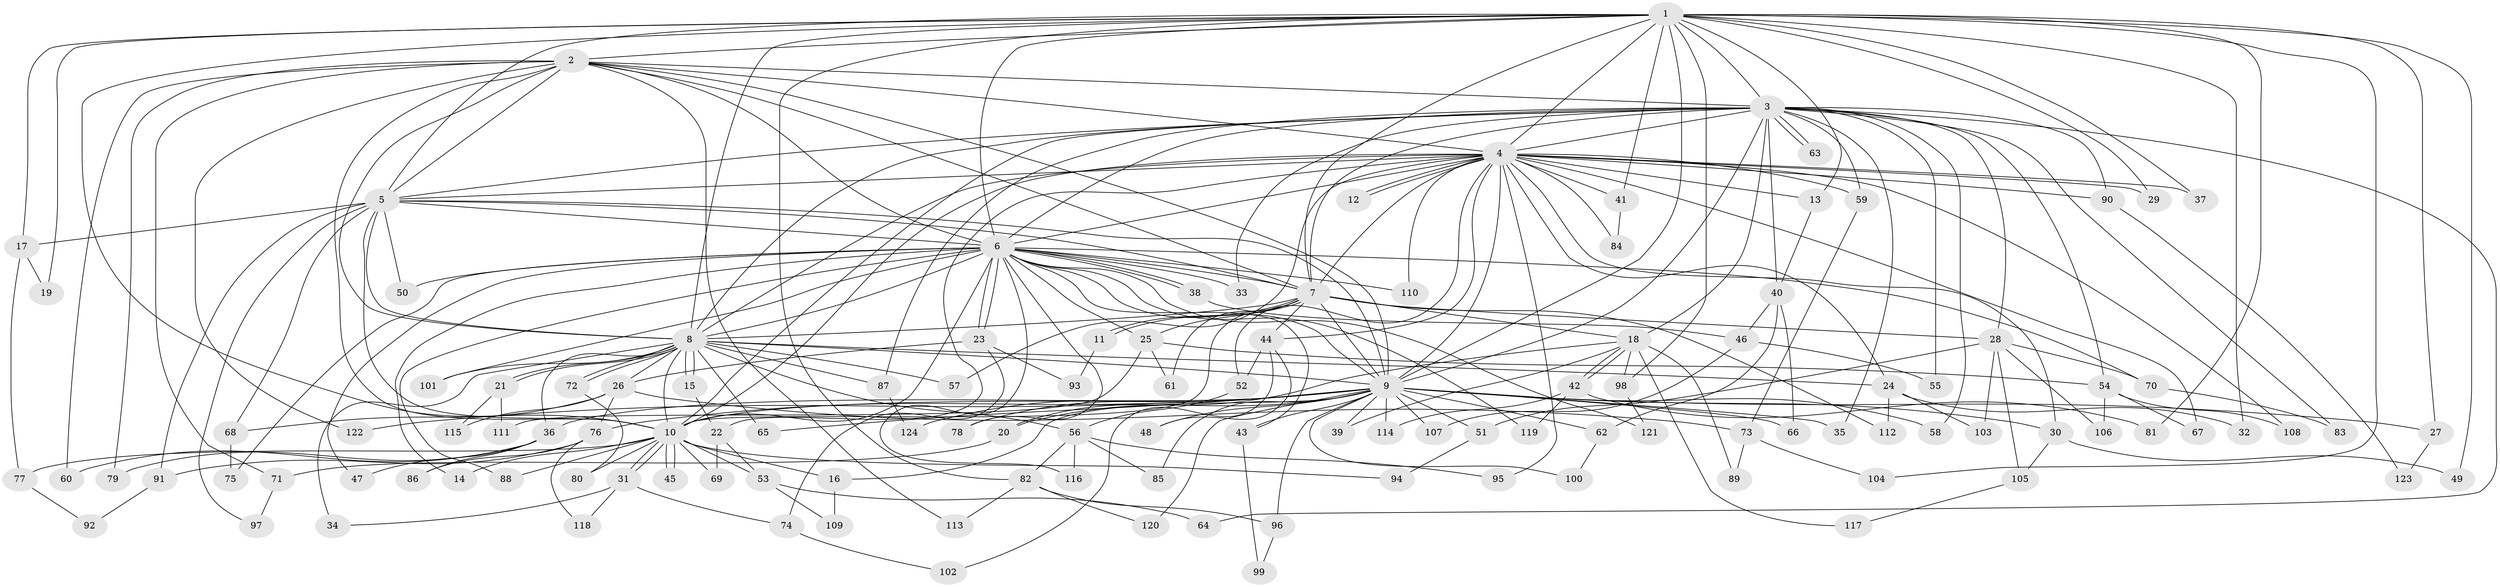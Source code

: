 // Generated by graph-tools (version 1.1) at 2025/14/03/09/25 04:14:13]
// undirected, 124 vertices, 273 edges
graph export_dot {
graph [start="1"]
  node [color=gray90,style=filled];
  1;
  2;
  3;
  4;
  5;
  6;
  7;
  8;
  9;
  10;
  11;
  12;
  13;
  14;
  15;
  16;
  17;
  18;
  19;
  20;
  21;
  22;
  23;
  24;
  25;
  26;
  27;
  28;
  29;
  30;
  31;
  32;
  33;
  34;
  35;
  36;
  37;
  38;
  39;
  40;
  41;
  42;
  43;
  44;
  45;
  46;
  47;
  48;
  49;
  50;
  51;
  52;
  53;
  54;
  55;
  56;
  57;
  58;
  59;
  60;
  61;
  62;
  63;
  64;
  65;
  66;
  67;
  68;
  69;
  70;
  71;
  72;
  73;
  74;
  75;
  76;
  77;
  78;
  79;
  80;
  81;
  82;
  83;
  84;
  85;
  86;
  87;
  88;
  89;
  90;
  91;
  92;
  93;
  94;
  95;
  96;
  97;
  98;
  99;
  100;
  101;
  102;
  103;
  104;
  105;
  106;
  107;
  108;
  109;
  110;
  111;
  112;
  113;
  114;
  115;
  116;
  117;
  118;
  119;
  120;
  121;
  122;
  123;
  124;
  1 -- 2;
  1 -- 3;
  1 -- 4;
  1 -- 5;
  1 -- 6;
  1 -- 7;
  1 -- 8;
  1 -- 9;
  1 -- 10;
  1 -- 13;
  1 -- 17;
  1 -- 19;
  1 -- 27;
  1 -- 29;
  1 -- 32;
  1 -- 37;
  1 -- 41;
  1 -- 49;
  1 -- 81;
  1 -- 82;
  1 -- 98;
  1 -- 104;
  2 -- 3;
  2 -- 4;
  2 -- 5;
  2 -- 6;
  2 -- 7;
  2 -- 8;
  2 -- 9;
  2 -- 10;
  2 -- 60;
  2 -- 71;
  2 -- 79;
  2 -- 113;
  2 -- 122;
  3 -- 4;
  3 -- 5;
  3 -- 6;
  3 -- 7;
  3 -- 8;
  3 -- 9;
  3 -- 10;
  3 -- 18;
  3 -- 28;
  3 -- 33;
  3 -- 35;
  3 -- 40;
  3 -- 54;
  3 -- 55;
  3 -- 58;
  3 -- 59;
  3 -- 63;
  3 -- 63;
  3 -- 64;
  3 -- 83;
  3 -- 87;
  3 -- 90;
  4 -- 5;
  4 -- 6;
  4 -- 7;
  4 -- 8;
  4 -- 9;
  4 -- 10;
  4 -- 12;
  4 -- 12;
  4 -- 13;
  4 -- 22;
  4 -- 24;
  4 -- 29;
  4 -- 30;
  4 -- 37;
  4 -- 41;
  4 -- 44;
  4 -- 52;
  4 -- 57;
  4 -- 59;
  4 -- 67;
  4 -- 84;
  4 -- 90;
  4 -- 95;
  4 -- 108;
  4 -- 110;
  5 -- 6;
  5 -- 7;
  5 -- 8;
  5 -- 9;
  5 -- 10;
  5 -- 17;
  5 -- 50;
  5 -- 68;
  5 -- 91;
  5 -- 97;
  6 -- 7;
  6 -- 8;
  6 -- 9;
  6 -- 10;
  6 -- 14;
  6 -- 23;
  6 -- 23;
  6 -- 25;
  6 -- 33;
  6 -- 38;
  6 -- 38;
  6 -- 43;
  6 -- 47;
  6 -- 50;
  6 -- 70;
  6 -- 75;
  6 -- 78;
  6 -- 88;
  6 -- 101;
  6 -- 110;
  6 -- 116;
  6 -- 119;
  6 -- 121;
  7 -- 8;
  7 -- 9;
  7 -- 10;
  7 -- 11;
  7 -- 11;
  7 -- 18;
  7 -- 25;
  7 -- 28;
  7 -- 44;
  7 -- 61;
  7 -- 112;
  8 -- 9;
  8 -- 10;
  8 -- 15;
  8 -- 15;
  8 -- 21;
  8 -- 21;
  8 -- 24;
  8 -- 26;
  8 -- 34;
  8 -- 36;
  8 -- 56;
  8 -- 57;
  8 -- 65;
  8 -- 72;
  8 -- 72;
  8 -- 87;
  8 -- 101;
  9 -- 10;
  9 -- 16;
  9 -- 20;
  9 -- 27;
  9 -- 30;
  9 -- 35;
  9 -- 36;
  9 -- 39;
  9 -- 43;
  9 -- 48;
  9 -- 51;
  9 -- 58;
  9 -- 62;
  9 -- 65;
  9 -- 66;
  9 -- 76;
  9 -- 78;
  9 -- 85;
  9 -- 96;
  9 -- 100;
  9 -- 107;
  9 -- 114;
  9 -- 120;
  9 -- 122;
  9 -- 124;
  10 -- 14;
  10 -- 16;
  10 -- 31;
  10 -- 31;
  10 -- 45;
  10 -- 45;
  10 -- 53;
  10 -- 69;
  10 -- 77;
  10 -- 80;
  10 -- 88;
  10 -- 94;
  11 -- 93;
  13 -- 40;
  15 -- 22;
  16 -- 109;
  17 -- 19;
  17 -- 77;
  18 -- 20;
  18 -- 39;
  18 -- 42;
  18 -- 42;
  18 -- 89;
  18 -- 98;
  18 -- 117;
  20 -- 71;
  21 -- 111;
  21 -- 115;
  22 -- 53;
  22 -- 69;
  23 -- 26;
  23 -- 74;
  23 -- 93;
  24 -- 32;
  24 -- 103;
  24 -- 112;
  25 -- 54;
  25 -- 61;
  25 -- 111;
  26 -- 68;
  26 -- 73;
  26 -- 76;
  26 -- 115;
  27 -- 123;
  28 -- 51;
  28 -- 70;
  28 -- 103;
  28 -- 105;
  28 -- 106;
  30 -- 49;
  30 -- 105;
  31 -- 34;
  31 -- 74;
  31 -- 118;
  36 -- 47;
  36 -- 60;
  36 -- 79;
  36 -- 86;
  38 -- 46;
  40 -- 46;
  40 -- 62;
  40 -- 66;
  41 -- 84;
  42 -- 81;
  42 -- 114;
  42 -- 119;
  43 -- 99;
  44 -- 48;
  44 -- 52;
  44 -- 102;
  46 -- 55;
  46 -- 107;
  51 -- 94;
  52 -- 56;
  53 -- 64;
  53 -- 109;
  54 -- 67;
  54 -- 106;
  54 -- 108;
  56 -- 82;
  56 -- 85;
  56 -- 95;
  56 -- 116;
  59 -- 73;
  62 -- 100;
  68 -- 75;
  70 -- 83;
  71 -- 97;
  72 -- 80;
  73 -- 89;
  73 -- 104;
  74 -- 102;
  76 -- 86;
  76 -- 91;
  76 -- 118;
  77 -- 92;
  82 -- 96;
  82 -- 113;
  82 -- 120;
  87 -- 124;
  90 -- 123;
  91 -- 92;
  96 -- 99;
  98 -- 121;
  105 -- 117;
}
